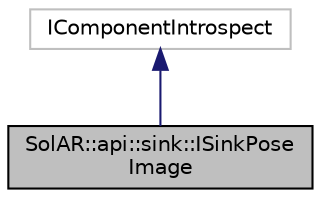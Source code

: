 digraph "SolAR::api::sink::ISinkPoseImage"
{
  edge [fontname="Helvetica",fontsize="10",labelfontname="Helvetica",labelfontsize="10"];
  node [fontname="Helvetica",fontsize="10",shape=record];
  Node0 [label="SolAR::api::sink::ISinkPose\lImage",height=0.2,width=0.4,color="black", fillcolor="grey75", style="filled", fontcolor="black"];
  Node1 -> Node0 [dir="back",color="midnightblue",fontsize="10",style="solid",fontname="Helvetica"];
  Node1 [label="IComponentIntrospect",height=0.2,width=0.4,color="grey75", fillcolor="white", style="filled"];
}
